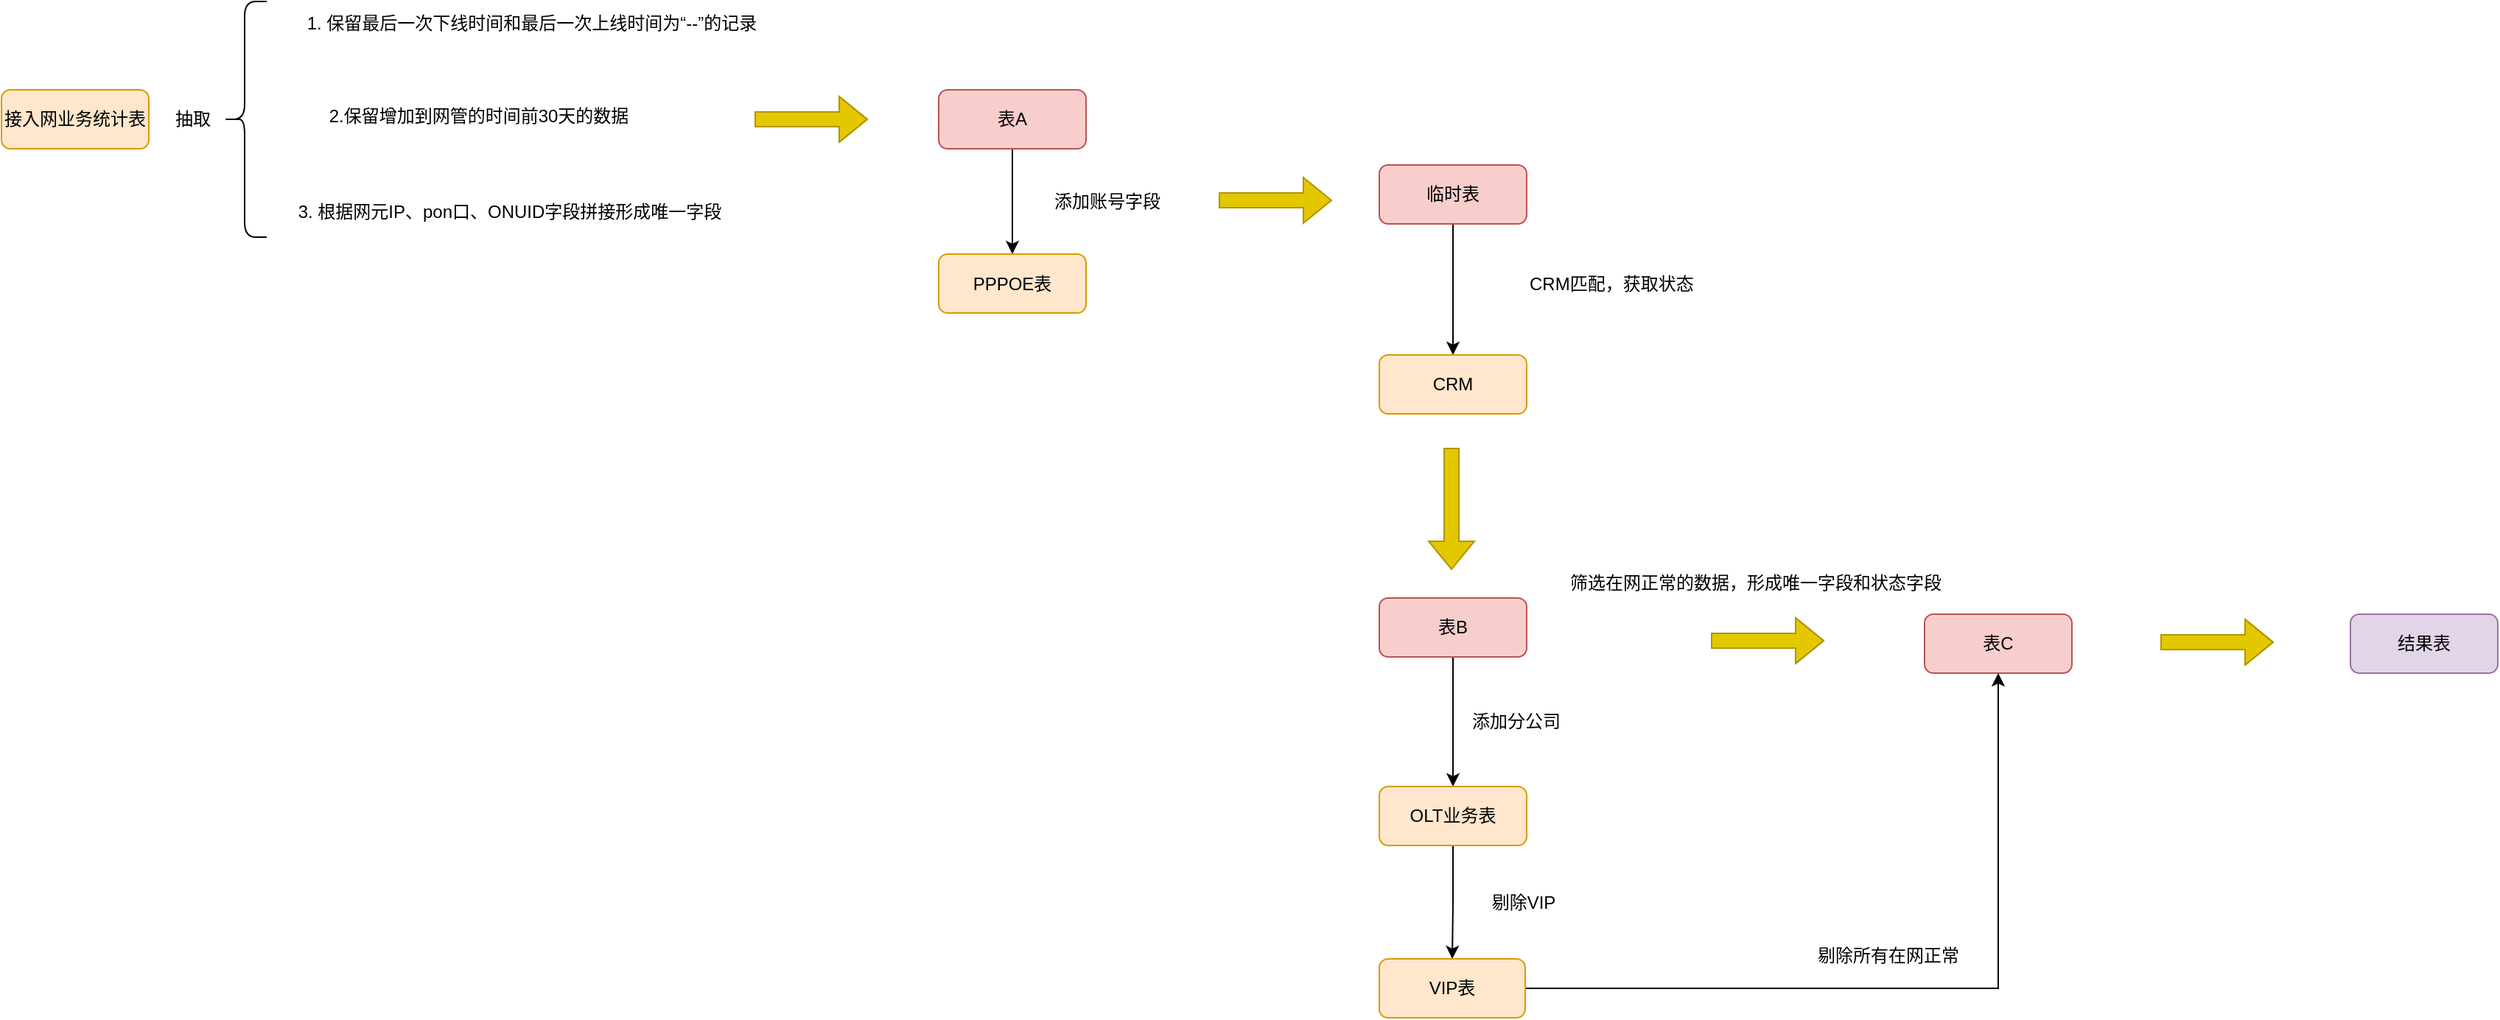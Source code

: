<mxfile version="24.7.3" type="github">
  <diagram name="第 1 页" id="S3rSHQPK5qMWLmon7eMp">
    <mxGraphModel dx="1954" dy="1182" grid="0" gridSize="10" guides="1" tooltips="1" connect="1" arrows="1" fold="1" page="0" pageScale="1" pageWidth="827" pageHeight="1169" math="0" shadow="0">
      <root>
        <mxCell id="0" />
        <mxCell id="1" parent="0" />
        <mxCell id="spJtF1GtVWfvJzPOTzPs-1" value="接入网业务统计表" style="rounded=1;whiteSpace=wrap;html=1;fillColor=#ffe6cc;strokeColor=#d79b00;" parent="1" vertex="1">
          <mxGeometry x="120" y="160" width="100" height="40" as="geometry" />
        </mxCell>
        <mxCell id="6q9ROaiXOhGT6bqtvnRB-1" value="" style="shape=curlyBracket;whiteSpace=wrap;html=1;rounded=1;labelPosition=left;verticalLabelPosition=middle;align=right;verticalAlign=middle;" vertex="1" parent="1">
          <mxGeometry x="270" y="100" width="30" height="160" as="geometry" />
        </mxCell>
        <mxCell id="6q9ROaiXOhGT6bqtvnRB-3" value="抽取" style="text;html=1;align=center;verticalAlign=middle;whiteSpace=wrap;rounded=0;" vertex="1" parent="1">
          <mxGeometry x="220" y="165" width="60" height="30" as="geometry" />
        </mxCell>
        <mxCell id="6q9ROaiXOhGT6bqtvnRB-4" value="1. 保留最后一次下线时间和最后一次上线时间为“--”的记录" style="text;html=1;align=center;verticalAlign=middle;whiteSpace=wrap;rounded=0;" vertex="1" parent="1">
          <mxGeometry x="320" y="100" width="320" height="30" as="geometry" />
        </mxCell>
        <mxCell id="6q9ROaiXOhGT6bqtvnRB-5" value="2.保留增加到网管的时间前30天的数据" style="text;html=1;align=center;verticalAlign=middle;whiteSpace=wrap;rounded=0;" vertex="1" parent="1">
          <mxGeometry x="324" y="160" width="240" height="35" as="geometry" />
        </mxCell>
        <mxCell id="6q9ROaiXOhGT6bqtvnRB-6" value="3.&amp;nbsp;根据网元IP、pon口、ONUID字段拼接形成唯一字段" style="text;html=1;align=center;verticalAlign=middle;whiteSpace=wrap;rounded=0;" vertex="1" parent="1">
          <mxGeometry x="320" y="225" width="290" height="35" as="geometry" />
        </mxCell>
        <mxCell id="6q9ROaiXOhGT6bqtvnRB-7" value="" style="shape=flexArrow;endArrow=classic;html=1;rounded=0;fillColor=#e3c800;strokeColor=#B09500;" edge="1" parent="1">
          <mxGeometry width="50" height="50" relative="1" as="geometry">
            <mxPoint x="946" y="235" as="sourcePoint" />
            <mxPoint x="1023" y="235" as="targetPoint" />
          </mxGeometry>
        </mxCell>
        <mxCell id="6q9ROaiXOhGT6bqtvnRB-31" style="edgeStyle=orthogonalEdgeStyle;rounded=0;orthogonalLoop=1;jettySize=auto;html=1;entryX=0.5;entryY=0;entryDx=0;entryDy=0;" edge="1" parent="1" source="6q9ROaiXOhGT6bqtvnRB-8" target="6q9ROaiXOhGT6bqtvnRB-9">
          <mxGeometry relative="1" as="geometry" />
        </mxCell>
        <mxCell id="6q9ROaiXOhGT6bqtvnRB-8" value="表A" style="rounded=1;whiteSpace=wrap;html=1;fillColor=#f8cecc;strokeColor=#b85450;" vertex="1" parent="1">
          <mxGeometry x="756" y="160" width="100" height="40" as="geometry" />
        </mxCell>
        <mxCell id="6q9ROaiXOhGT6bqtvnRB-9" value="PPPOE表" style="rounded=1;whiteSpace=wrap;html=1;fillColor=#ffe6cc;strokeColor=#d79b00;" vertex="1" parent="1">
          <mxGeometry x="756" y="271.5" width="100" height="40" as="geometry" />
        </mxCell>
        <mxCell id="6q9ROaiXOhGT6bqtvnRB-13" value="添加账号字段" style="text;html=1;align=center;verticalAlign=middle;whiteSpace=wrap;rounded=0;" vertex="1" parent="1">
          <mxGeometry x="795" y="221" width="151" height="30" as="geometry" />
        </mxCell>
        <mxCell id="6q9ROaiXOhGT6bqtvnRB-27" style="edgeStyle=orthogonalEdgeStyle;rounded=0;orthogonalLoop=1;jettySize=auto;html=1;exitX=0.5;exitY=1;exitDx=0;exitDy=0;entryX=0.5;entryY=0;entryDx=0;entryDy=0;" edge="1" parent="1" source="6q9ROaiXOhGT6bqtvnRB-19" target="6q9ROaiXOhGT6bqtvnRB-24">
          <mxGeometry relative="1" as="geometry" />
        </mxCell>
        <mxCell id="6q9ROaiXOhGT6bqtvnRB-19" value="临时表" style="rounded=1;whiteSpace=wrap;html=1;fillColor=#f8cecc;strokeColor=#b85450;" vertex="1" parent="1">
          <mxGeometry x="1055" y="211" width="100" height="40" as="geometry" />
        </mxCell>
        <mxCell id="6q9ROaiXOhGT6bqtvnRB-22" value="" style="shape=flexArrow;endArrow=classic;html=1;rounded=0;fillColor=#e3c800;strokeColor=#B09500;" edge="1" parent="1">
          <mxGeometry width="50" height="50" relative="1" as="geometry">
            <mxPoint x="631" y="180" as="sourcePoint" />
            <mxPoint x="708" y="180" as="targetPoint" />
            <Array as="points">
              <mxPoint x="747" y="180" />
            </Array>
          </mxGeometry>
        </mxCell>
        <mxCell id="6q9ROaiXOhGT6bqtvnRB-23" value="CRM匹配，获取状态" style="text;whiteSpace=wrap;" vertex="1" parent="1">
          <mxGeometry x="1155.0" y="277.996" width="195" height="36" as="geometry" />
        </mxCell>
        <mxCell id="6q9ROaiXOhGT6bqtvnRB-24" value="CRM" style="rounded=1;whiteSpace=wrap;html=1;fillColor=#ffe6cc;strokeColor=#d79b00;" vertex="1" parent="1">
          <mxGeometry x="1055" y="340" width="100" height="40" as="geometry" />
        </mxCell>
        <mxCell id="6q9ROaiXOhGT6bqtvnRB-28" value="" style="shape=flexArrow;endArrow=classic;html=1;rounded=0;fillColor=#e3c800;strokeColor=#B09500;" edge="1" parent="1">
          <mxGeometry width="50" height="50" relative="1" as="geometry">
            <mxPoint x="1104" y="403" as="sourcePoint" />
            <mxPoint x="1104" y="486" as="targetPoint" />
          </mxGeometry>
        </mxCell>
        <mxCell id="6q9ROaiXOhGT6bqtvnRB-43" style="edgeStyle=orthogonalEdgeStyle;rounded=0;orthogonalLoop=1;jettySize=auto;html=1;entryX=0.5;entryY=0;entryDx=0;entryDy=0;" edge="1" parent="1" source="6q9ROaiXOhGT6bqtvnRB-29" target="6q9ROaiXOhGT6bqtvnRB-42">
          <mxGeometry relative="1" as="geometry" />
        </mxCell>
        <mxCell id="6q9ROaiXOhGT6bqtvnRB-29" value="表B" style="rounded=1;whiteSpace=wrap;html=1;fillColor=#f8cecc;strokeColor=#b85450;" vertex="1" parent="1">
          <mxGeometry x="1055" y="505" width="100" height="40" as="geometry" />
        </mxCell>
        <mxCell id="6q9ROaiXOhGT6bqtvnRB-39" value="表C" style="rounded=1;whiteSpace=wrap;html=1;fillColor=#f8cecc;strokeColor=#b85450;" vertex="1" parent="1">
          <mxGeometry x="1425" y="516" width="100" height="40" as="geometry" />
        </mxCell>
        <mxCell id="6q9ROaiXOhGT6bqtvnRB-41" value="筛选在网正常的数据，形成唯一字段和状态字段" style="text;html=1;align=center;verticalAlign=middle;whiteSpace=wrap;rounded=0;" vertex="1" parent="1">
          <mxGeometry x="1166" y="480" width="289" height="30" as="geometry" />
        </mxCell>
        <mxCell id="6q9ROaiXOhGT6bqtvnRB-46" style="edgeStyle=orthogonalEdgeStyle;rounded=0;orthogonalLoop=1;jettySize=auto;html=1;exitX=0.5;exitY=1;exitDx=0;exitDy=0;entryX=0.5;entryY=0;entryDx=0;entryDy=0;" edge="1" parent="1" source="6q9ROaiXOhGT6bqtvnRB-42" target="6q9ROaiXOhGT6bqtvnRB-45">
          <mxGeometry relative="1" as="geometry" />
        </mxCell>
        <mxCell id="6q9ROaiXOhGT6bqtvnRB-42" value="OLT业务表" style="rounded=1;whiteSpace=wrap;html=1;fillColor=#ffe6cc;strokeColor=#d79b00;" vertex="1" parent="1">
          <mxGeometry x="1055" y="633" width="100" height="40" as="geometry" />
        </mxCell>
        <mxCell id="6q9ROaiXOhGT6bqtvnRB-44" value="添加分公司" style="text;html=1;align=center;verticalAlign=middle;whiteSpace=wrap;rounded=0;" vertex="1" parent="1">
          <mxGeometry x="1106" y="574" width="84" height="30" as="geometry" />
        </mxCell>
        <mxCell id="6q9ROaiXOhGT6bqtvnRB-48" style="edgeStyle=orthogonalEdgeStyle;rounded=0;orthogonalLoop=1;jettySize=auto;html=1;entryX=0.5;entryY=1;entryDx=0;entryDy=0;" edge="1" parent="1" source="6q9ROaiXOhGT6bqtvnRB-45" target="6q9ROaiXOhGT6bqtvnRB-39">
          <mxGeometry relative="1" as="geometry" />
        </mxCell>
        <mxCell id="6q9ROaiXOhGT6bqtvnRB-45" value="VIP表" style="rounded=1;whiteSpace=wrap;html=1;fillColor=#ffe6cc;strokeColor=#d79b00;" vertex="1" parent="1">
          <mxGeometry x="1055" y="750" width="99" height="40" as="geometry" />
        </mxCell>
        <mxCell id="6q9ROaiXOhGT6bqtvnRB-47" value="剔除VIP" style="text;html=1;align=center;verticalAlign=middle;whiteSpace=wrap;rounded=0;" vertex="1" parent="1">
          <mxGeometry x="1111" y="697" width="84" height="30" as="geometry" />
        </mxCell>
        <mxCell id="6q9ROaiXOhGT6bqtvnRB-49" value="剔除所有在网正常" style="text;html=1;align=center;verticalAlign=middle;whiteSpace=wrap;rounded=0;" vertex="1" parent="1">
          <mxGeometry x="1350" y="733" width="101" height="30" as="geometry" />
        </mxCell>
        <mxCell id="6q9ROaiXOhGT6bqtvnRB-50" value="" style="shape=flexArrow;endArrow=classic;html=1;rounded=0;fillColor=#e3c800;strokeColor=#B09500;" edge="1" parent="1">
          <mxGeometry width="50" height="50" relative="1" as="geometry">
            <mxPoint x="1585" y="535" as="sourcePoint" />
            <mxPoint x="1662" y="535" as="targetPoint" />
            <Array as="points">
              <mxPoint x="1701" y="535" />
            </Array>
          </mxGeometry>
        </mxCell>
        <mxCell id="6q9ROaiXOhGT6bqtvnRB-51" value="" style="shape=flexArrow;endArrow=classic;html=1;rounded=0;fillColor=#e3c800;strokeColor=#B09500;" edge="1" parent="1">
          <mxGeometry width="50" height="50" relative="1" as="geometry">
            <mxPoint x="1280" y="534" as="sourcePoint" />
            <mxPoint x="1357" y="534" as="targetPoint" />
            <Array as="points">
              <mxPoint x="1396" y="534" />
            </Array>
          </mxGeometry>
        </mxCell>
        <mxCell id="6q9ROaiXOhGT6bqtvnRB-52" value="结果表" style="rounded=1;whiteSpace=wrap;html=1;fillColor=#e1d5e7;strokeColor=#9673a6;" vertex="1" parent="1">
          <mxGeometry x="1714" y="516" width="100" height="40" as="geometry" />
        </mxCell>
      </root>
    </mxGraphModel>
  </diagram>
</mxfile>
